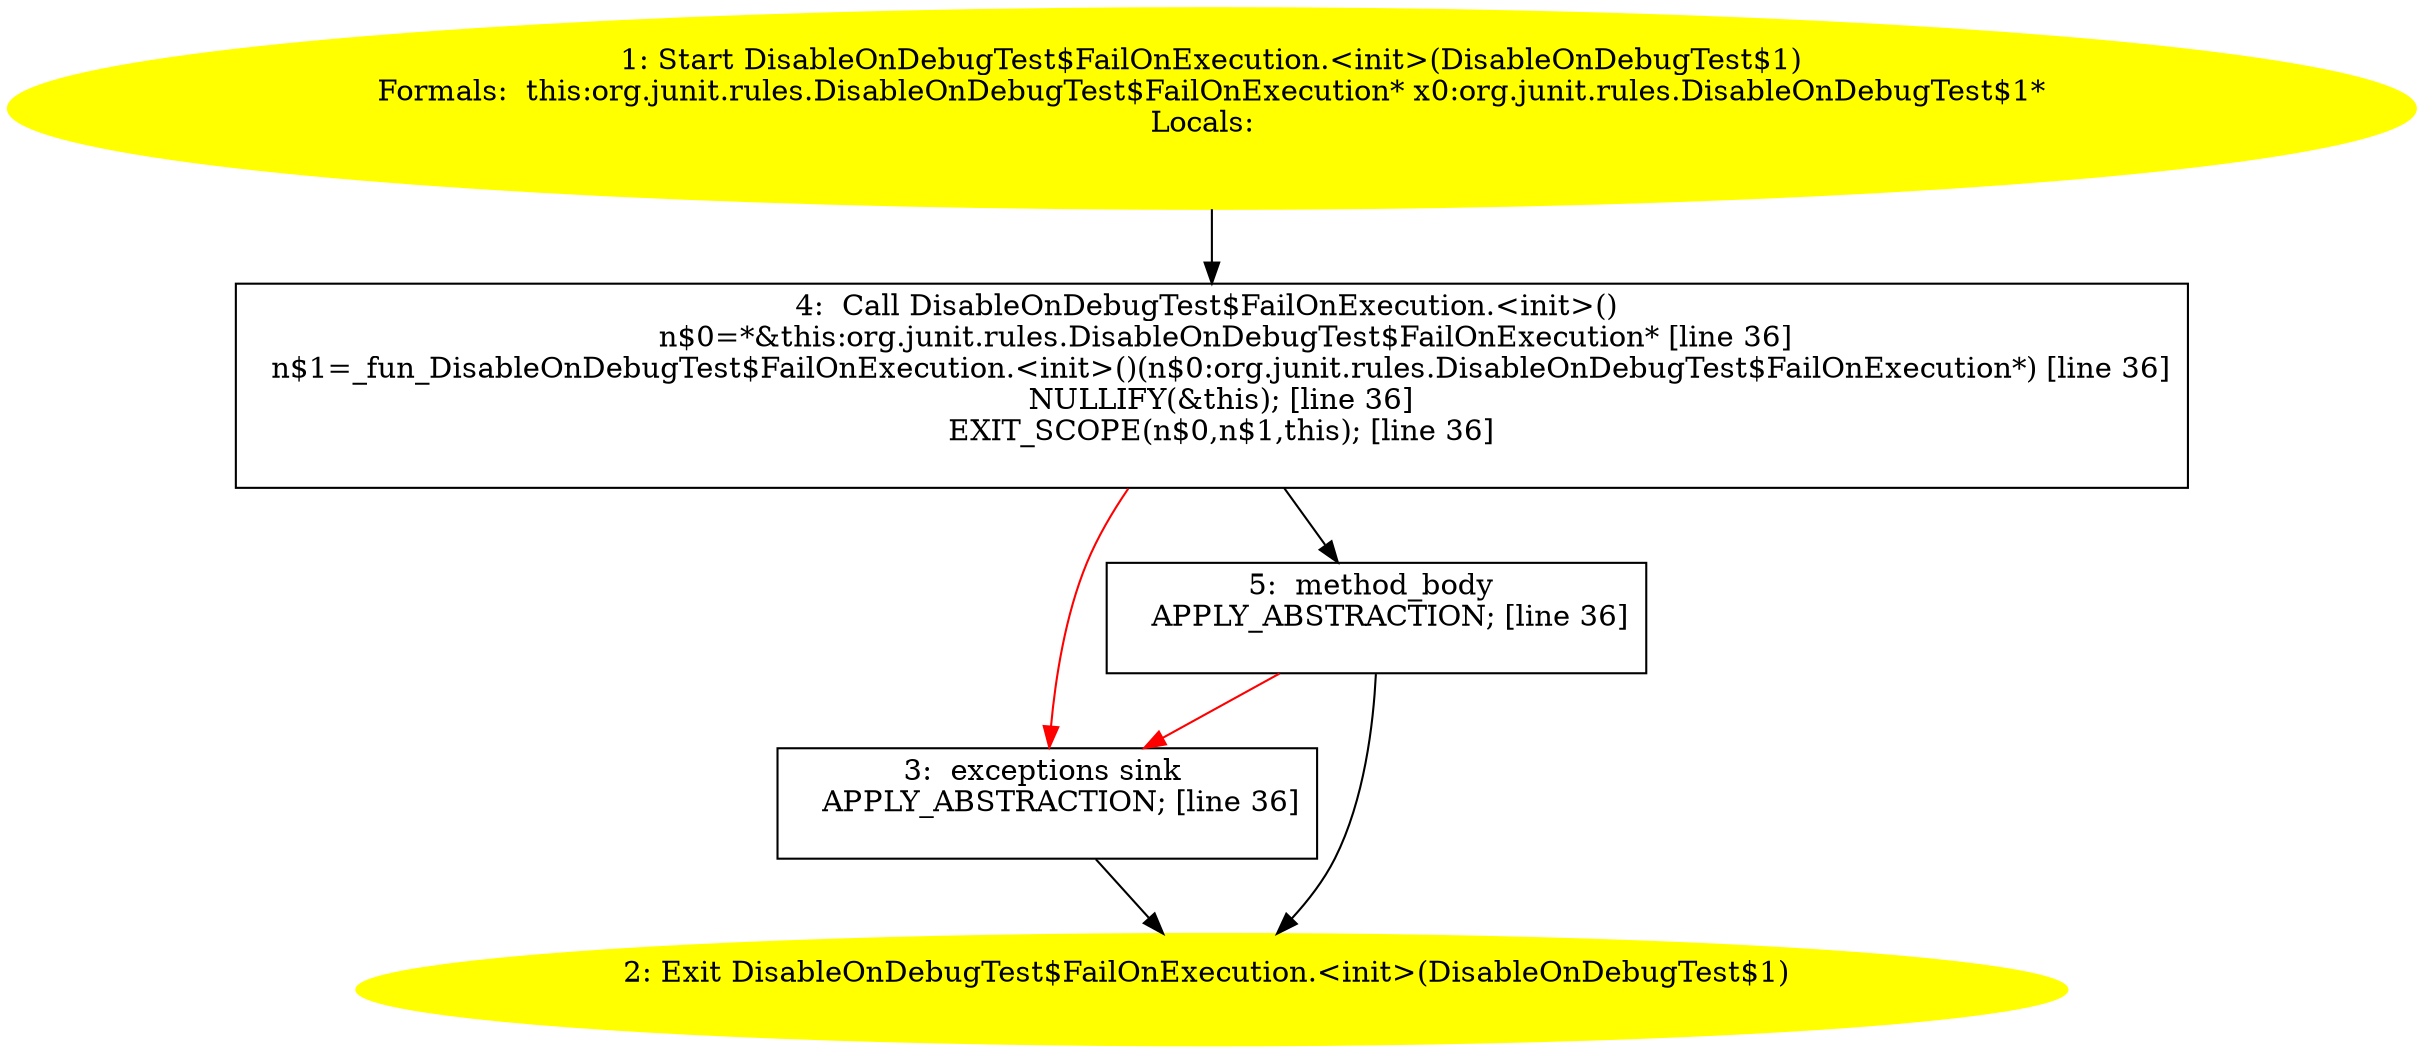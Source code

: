 /* @generated */
digraph cfg {
"org.junit.rules.DisableOnDebugTest$FailOnExecution.<init>(org.junit.rules.DisableOnDebugTest$1).61beb095f7bd22eb80c46338895824e8_1" [label="1: Start DisableOnDebugTest$FailOnExecution.<init>(DisableOnDebugTest$1)\nFormals:  this:org.junit.rules.DisableOnDebugTest$FailOnExecution* x0:org.junit.rules.DisableOnDebugTest$1*\nLocals:  \n  " color=yellow style=filled]
	

	 "org.junit.rules.DisableOnDebugTest$FailOnExecution.<init>(org.junit.rules.DisableOnDebugTest$1).61beb095f7bd22eb80c46338895824e8_1" -> "org.junit.rules.DisableOnDebugTest$FailOnExecution.<init>(org.junit.rules.DisableOnDebugTest$1).61beb095f7bd22eb80c46338895824e8_4" ;
"org.junit.rules.DisableOnDebugTest$FailOnExecution.<init>(org.junit.rules.DisableOnDebugTest$1).61beb095f7bd22eb80c46338895824e8_2" [label="2: Exit DisableOnDebugTest$FailOnExecution.<init>(DisableOnDebugTest$1) \n  " color=yellow style=filled]
	

"org.junit.rules.DisableOnDebugTest$FailOnExecution.<init>(org.junit.rules.DisableOnDebugTest$1).61beb095f7bd22eb80c46338895824e8_3" [label="3:  exceptions sink \n   APPLY_ABSTRACTION; [line 36]\n " shape="box"]
	

	 "org.junit.rules.DisableOnDebugTest$FailOnExecution.<init>(org.junit.rules.DisableOnDebugTest$1).61beb095f7bd22eb80c46338895824e8_3" -> "org.junit.rules.DisableOnDebugTest$FailOnExecution.<init>(org.junit.rules.DisableOnDebugTest$1).61beb095f7bd22eb80c46338895824e8_2" ;
"org.junit.rules.DisableOnDebugTest$FailOnExecution.<init>(org.junit.rules.DisableOnDebugTest$1).61beb095f7bd22eb80c46338895824e8_4" [label="4:  Call DisableOnDebugTest$FailOnExecution.<init>() \n   n$0=*&this:org.junit.rules.DisableOnDebugTest$FailOnExecution* [line 36]\n  n$1=_fun_DisableOnDebugTest$FailOnExecution.<init>()(n$0:org.junit.rules.DisableOnDebugTest$FailOnExecution*) [line 36]\n  NULLIFY(&this); [line 36]\n  EXIT_SCOPE(n$0,n$1,this); [line 36]\n " shape="box"]
	

	 "org.junit.rules.DisableOnDebugTest$FailOnExecution.<init>(org.junit.rules.DisableOnDebugTest$1).61beb095f7bd22eb80c46338895824e8_4" -> "org.junit.rules.DisableOnDebugTest$FailOnExecution.<init>(org.junit.rules.DisableOnDebugTest$1).61beb095f7bd22eb80c46338895824e8_5" ;
	 "org.junit.rules.DisableOnDebugTest$FailOnExecution.<init>(org.junit.rules.DisableOnDebugTest$1).61beb095f7bd22eb80c46338895824e8_4" -> "org.junit.rules.DisableOnDebugTest$FailOnExecution.<init>(org.junit.rules.DisableOnDebugTest$1).61beb095f7bd22eb80c46338895824e8_3" [color="red" ];
"org.junit.rules.DisableOnDebugTest$FailOnExecution.<init>(org.junit.rules.DisableOnDebugTest$1).61beb095f7bd22eb80c46338895824e8_5" [label="5:  method_body \n   APPLY_ABSTRACTION; [line 36]\n " shape="box"]
	

	 "org.junit.rules.DisableOnDebugTest$FailOnExecution.<init>(org.junit.rules.DisableOnDebugTest$1).61beb095f7bd22eb80c46338895824e8_5" -> "org.junit.rules.DisableOnDebugTest$FailOnExecution.<init>(org.junit.rules.DisableOnDebugTest$1).61beb095f7bd22eb80c46338895824e8_2" ;
	 "org.junit.rules.DisableOnDebugTest$FailOnExecution.<init>(org.junit.rules.DisableOnDebugTest$1).61beb095f7bd22eb80c46338895824e8_5" -> "org.junit.rules.DisableOnDebugTest$FailOnExecution.<init>(org.junit.rules.DisableOnDebugTest$1).61beb095f7bd22eb80c46338895824e8_3" [color="red" ];
}

